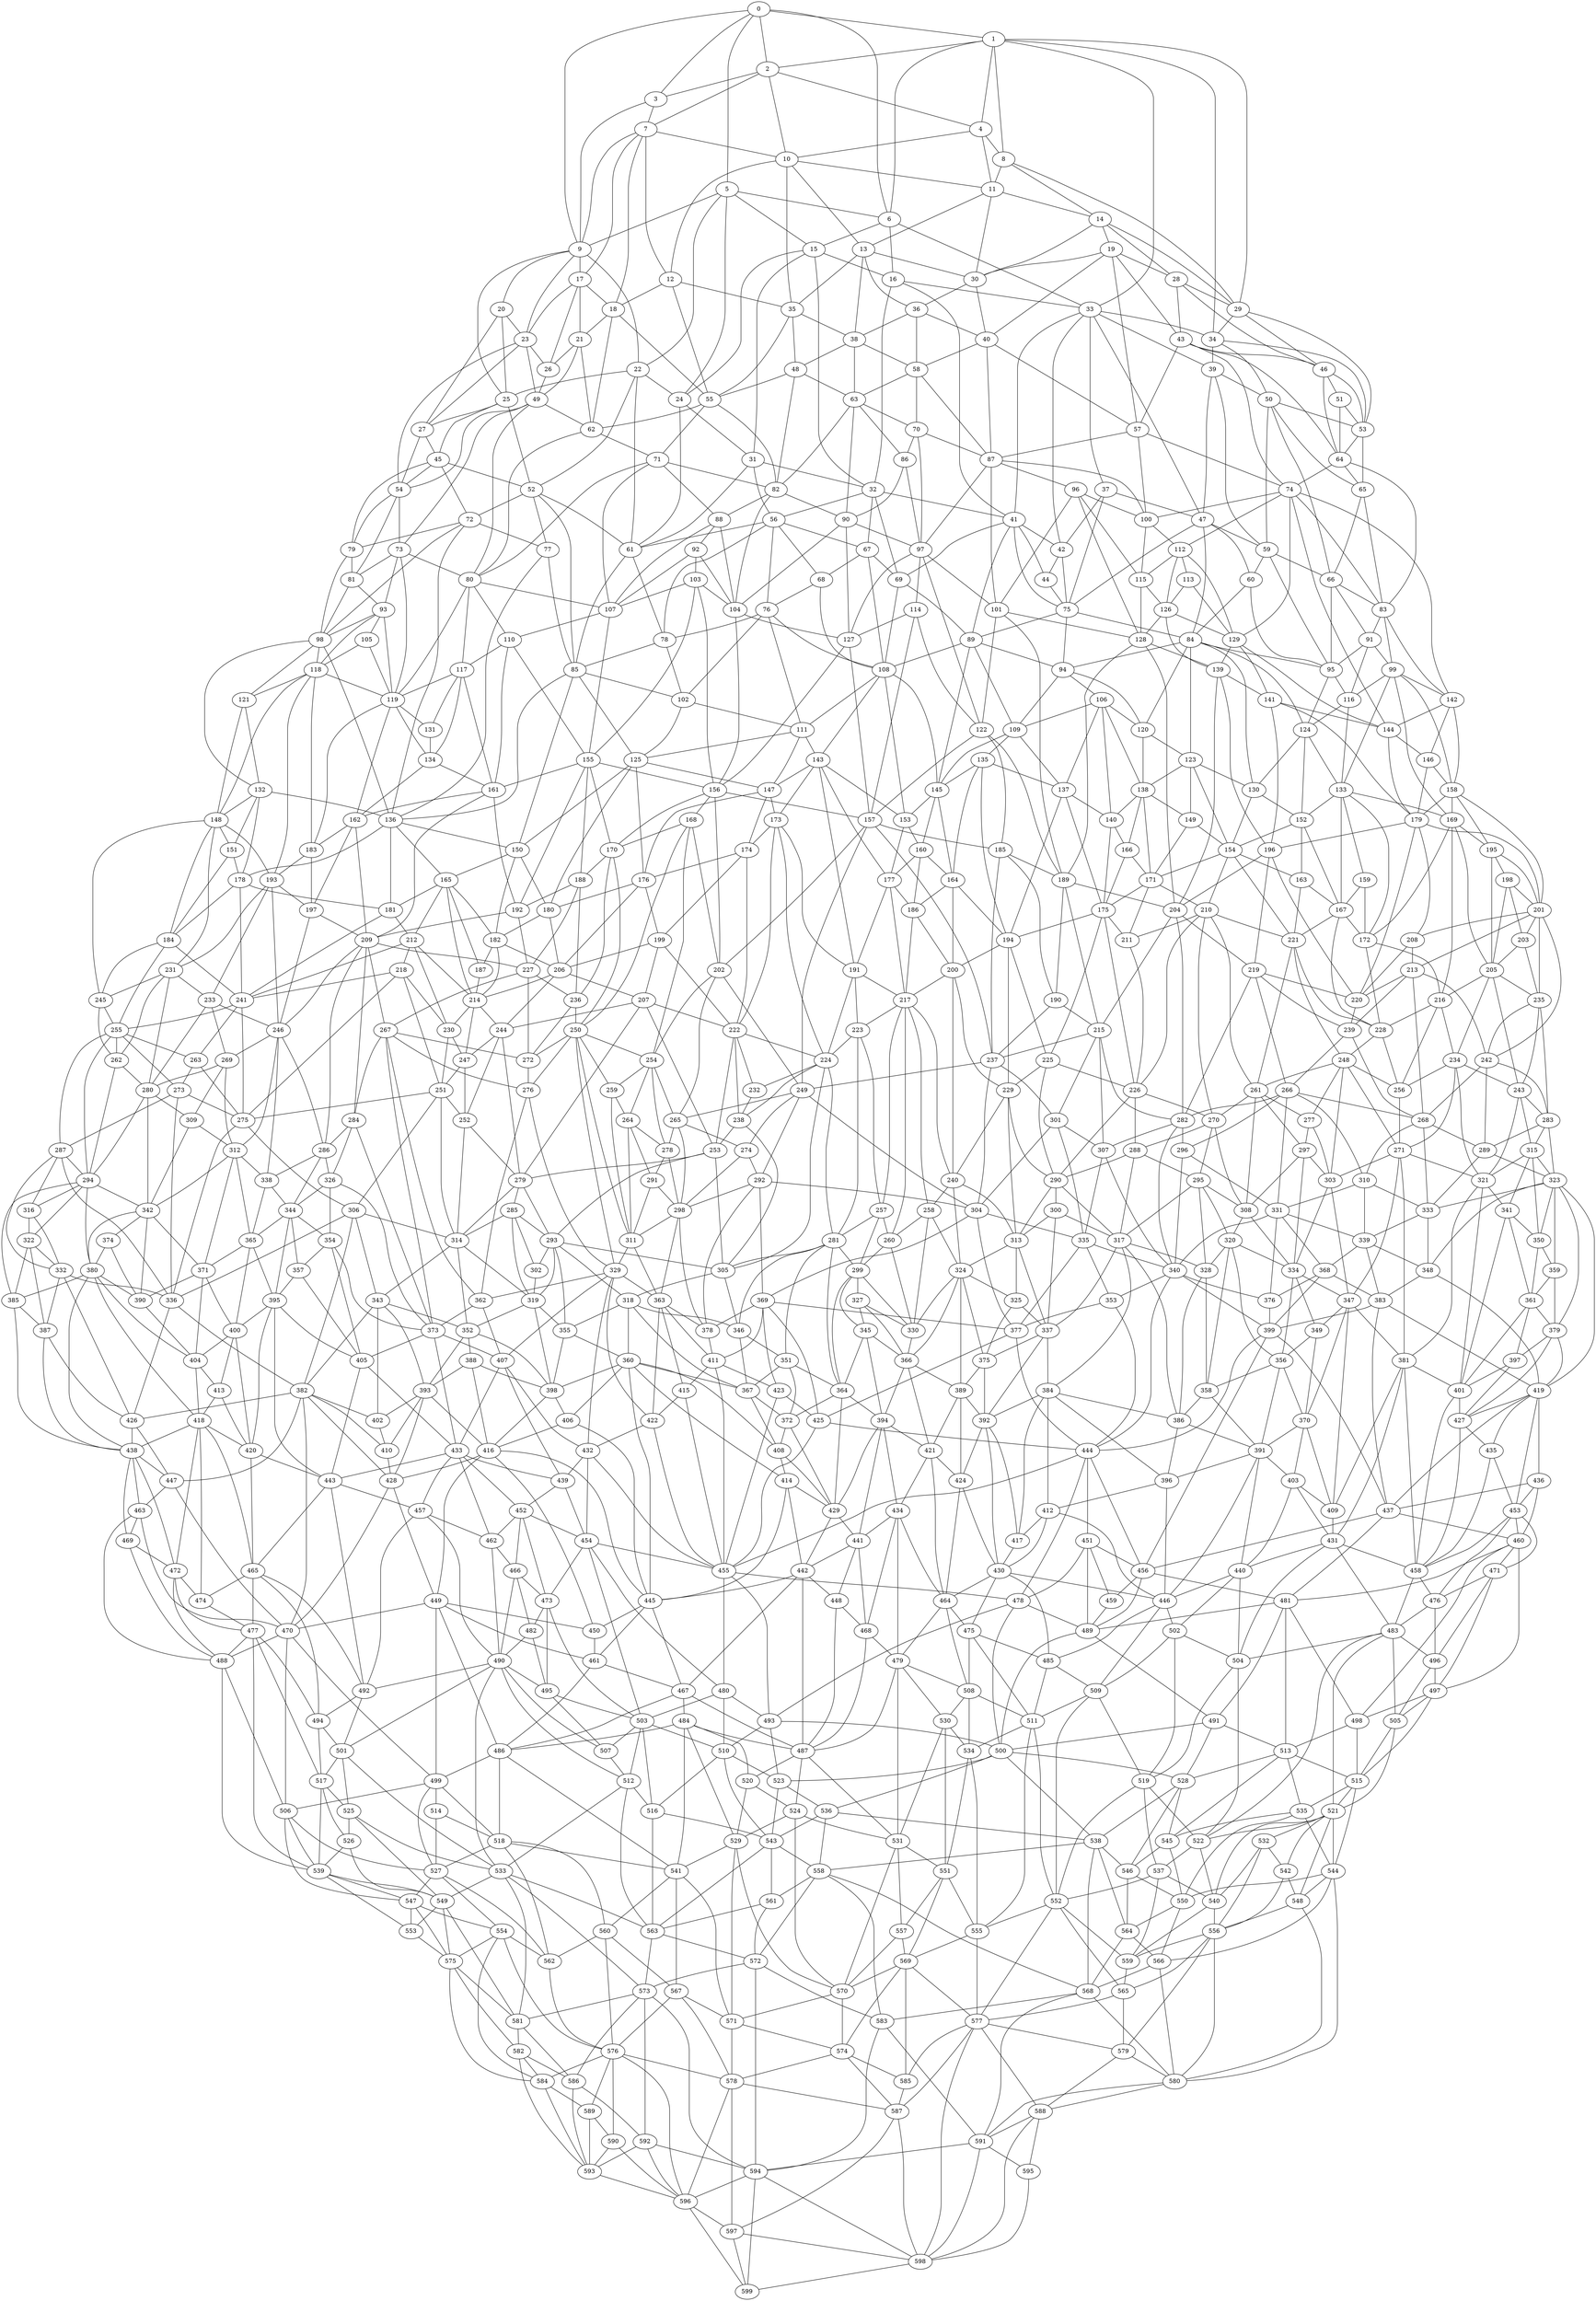 graph g {0;1;2;3;4;5;6;7;8;9;10;11;12;13;14;15;16;17;18;19;20;21;22;23;24;25;26;27;28;29;30;31;32;33;34;35;36;37;38;39;40;41;42;43;44;45;46;47;48;49;50;51;52;53;54;55;56;57;58;59;60;61;62;63;64;65;66;67;68;69;70;71;72;73;74;75;76;77;78;79;80;81;82;83;84;85;86;87;88;89;90;91;92;93;94;95;96;97;98;99;100;101;102;103;104;105;106;107;108;109;110;111;112;113;114;115;116;117;118;119;120;121;122;123;124;125;126;127;128;129;130;131;132;133;134;135;136;137;138;139;140;141;142;143;144;145;146;147;148;149;150;151;152;153;154;155;156;157;158;159;160;161;162;163;164;165;166;167;168;169;170;171;172;173;174;175;176;177;178;179;180;181;182;183;184;185;186;187;188;189;190;191;192;193;194;195;196;197;198;199;200;201;202;203;204;205;206;207;208;209;210;211;212;213;214;215;216;217;218;219;220;221;222;223;224;225;226;227;228;229;230;231;232;233;234;235;236;237;238;239;240;241;242;243;244;245;246;247;248;249;250;251;252;253;254;255;256;257;258;259;260;261;262;263;264;265;266;267;268;269;270;271;272;273;274;275;276;277;278;279;280;281;282;283;284;285;286;287;288;289;290;291;292;293;294;295;296;297;298;299;300;301;302;303;304;305;306;307;308;309;310;311;312;313;314;315;316;317;318;319;320;321;322;323;324;325;326;327;328;329;330;331;332;333;334;335;336;337;338;339;340;341;342;343;344;345;346;347;348;349;350;351;352;353;354;355;356;357;358;359;360;361;362;363;364;365;366;367;368;369;370;371;372;373;374;375;376;377;378;379;380;381;382;383;384;385;386;387;388;389;390;391;392;393;394;395;396;397;398;399;400;401;402;403;404;405;406;407;408;409;410;411;412;413;414;415;416;417;418;419;420;421;422;423;424;425;426;427;428;429;430;431;432;433;434;435;436;437;438;439;440;441;442;443;444;445;446;447;448;449;450;451;452;453;454;455;456;457;458;459;460;461;462;463;464;465;466;467;468;469;470;471;472;473;474;475;476;477;478;479;480;481;482;483;484;485;486;487;488;489;490;491;492;493;494;495;496;497;498;499;500;501;502;503;504;505;506;507;508;509;510;511;512;513;514;515;516;517;518;519;520;521;522;523;524;525;526;527;528;529;530;531;532;533;534;535;536;537;538;539;540;541;542;543;544;545;546;547;548;549;550;551;552;553;554;555;556;557;558;559;560;561;562;563;564;565;566;567;568;569;570;571;572;573;574;575;576;577;578;579;580;581;582;583;584;585;586;587;588;589;590;591;592;593;594;595;596;597;598;599;0 -- 1;0 -- 2;0 -- 3;0 -- 5;0 -- 6;0 -- 9;1 -- 2;1 -- 4;1 -- 6;1 -- 8;1 -- 29;1 -- 33;1 -- 34;2 -- 3;2 -- 4;2 -- 7;2 -- 10;3 -- 7;3 -- 9;4 -- 8;4 -- 10;4 -- 11;5 -- 6;5 -- 9;5 -- 15;5 -- 22;5 -- 24;6 -- 15;6 -- 16;6 -- 33;7 -- 9;7 -- 10;7 -- 12;7 -- 17;7 -- 18;8 -- 11;8 -- 14;8 -- 29;9 -- 17;9 -- 20;9 -- 22;9 -- 23;9 -- 25;10 -- 11;10 -- 12;10 -- 13;10 -- 35;11 -- 13;11 -- 14;11 -- 30;12 -- 18;12 -- 35;12 -- 55;13 -- 30;13 -- 35;13 -- 36;13 -- 38;14 -- 19;14 -- 28;14 -- 29;14 -- 30;15 -- 16;15 -- 24;15 -- 31;15 -- 32;16 -- 32;16 -- 33;16 -- 41;17 -- 18;17 -- 21;17 -- 23;17 -- 26;18 -- 21;18 -- 55;18 -- 62;19 -- 28;19 -- 30;19 -- 40;19 -- 43;19 -- 57;20 -- 23;20 -- 25;20 -- 27;21 -- 26;21 -- 49;21 -- 62;22 -- 24;22 -- 25;22 -- 52;22 -- 61;23 -- 26;23 -- 27;23 -- 49;23 -- 54;24 -- 31;24 -- 61;25 -- 27;25 -- 45;25 -- 52;26 -- 49;27 -- 45;27 -- 54;28 -- 29;28 -- 43;28 -- 46;29 -- 34;29 -- 46;29 -- 53;30 -- 36;30 -- 40;31 -- 32;31 -- 56;31 -- 61;32 -- 41;32 -- 56;32 -- 67;32 -- 69;33 -- 34;33 -- 37;33 -- 39;33 -- 41;33 -- 42;33 -- 47;34 -- 39;34 -- 50;34 -- 53;35 -- 38;35 -- 48;35 -- 55;36 -- 38;36 -- 40;36 -- 58;37 -- 42;37 -- 47;37 -- 75;38 -- 48;38 -- 58;38 -- 63;39 -- 47;39 -- 50;39 -- 59;40 -- 57;40 -- 58;40 -- 87;41 -- 42;41 -- 44;41 -- 69;41 -- 75;41 -- 89;42 -- 44;42 -- 75;43 -- 46;43 -- 57;43 -- 64;43 -- 74;44 -- 75;45 -- 52;45 -- 54;45 -- 72;45 -- 79;46 -- 51;46 -- 53;46 -- 64;47 -- 59;47 -- 60;47 -- 75;47 -- 84;48 -- 55;48 -- 63;48 -- 82;49 -- 54;49 -- 62;49 -- 73;49 -- 80;50 -- 53;50 -- 59;50 -- 65;50 -- 66;51 -- 53;51 -- 64;52 -- 61;52 -- 72;52 -- 77;52 -- 85;53 -- 64;53 -- 65;54 -- 73;54 -- 79;54 -- 81;55 -- 62;55 -- 71;55 -- 82;56 -- 61;56 -- 67;56 -- 68;56 -- 76;56 -- 78;57 -- 74;57 -- 87;57 -- 100;58 -- 63;58 -- 70;58 -- 87;59 -- 60;59 -- 66;59 -- 95;60 -- 84;60 -- 95;61 -- 78;61 -- 85;62 -- 71;62 -- 80;63 -- 70;63 -- 82;63 -- 86;63 -- 90;64 -- 65;64 -- 74;64 -- 83;65 -- 66;65 -- 83;66 -- 83;66 -- 91;66 -- 95;67 -- 68;67 -- 69;67 -- 108;68 -- 76;68 -- 108;69 -- 89;69 -- 108;70 -- 86;70 -- 87;70 -- 97;71 -- 80;71 -- 82;71 -- 88;71 -- 107;72 -- 77;72 -- 79;72 -- 98;72 -- 136;73 -- 80;73 -- 81;73 -- 93;73 -- 119;74 -- 83;74 -- 100;74 -- 112;74 -- 129;74 -- 142;74 -- 144;75 -- 84;75 -- 89;75 -- 94;76 -- 78;76 -- 102;76 -- 108;76 -- 111;77 -- 85;77 -- 136;78 -- 85;78 -- 102;79 -- 81;79 -- 98;80 -- 107;80 -- 110;80 -- 117;80 -- 119;81 -- 93;81 -- 98;82 -- 88;82 -- 90;82 -- 104;83 -- 91;83 -- 99;83 -- 142;84 -- 94;84 -- 95;84 -- 120;84 -- 123;84 -- 124;84 -- 130;85 -- 102;85 -- 125;85 -- 136;85 -- 150;86 -- 90;86 -- 97;87 -- 96;87 -- 97;87 -- 100;87 -- 101;88 -- 92;88 -- 104;88 -- 107;89 -- 94;89 -- 108;89 -- 109;89 -- 145;90 -- 97;90 -- 104;90 -- 127;91 -- 95;91 -- 99;91 -- 116;92 -- 103;92 -- 104;92 -- 107;93 -- 98;93 -- 105;93 -- 118;93 -- 119;94 -- 106;94 -- 109;94 -- 120;95 -- 116;95 -- 124;96 -- 100;96 -- 101;96 -- 115;96 -- 128;97 -- 101;97 -- 114;97 -- 122;97 -- 127;98 -- 118;98 -- 121;98 -- 132;98 -- 136;99 -- 116;99 -- 133;99 -- 142;99 -- 158;99 -- 169;100 -- 112;100 -- 115;101 -- 122;101 -- 128;101 -- 189;102 -- 111;102 -- 125;103 -- 104;103 -- 107;103 -- 155;103 -- 156;104 -- 127;104 -- 156;105 -- 118;105 -- 119;106 -- 109;106 -- 120;106 -- 137;106 -- 138;106 -- 140;107 -- 110;107 -- 155;108 -- 111;108 -- 143;108 -- 145;108 -- 153;109 -- 135;109 -- 137;109 -- 145;110 -- 117;110 -- 155;110 -- 161;111 -- 125;111 -- 143;111 -- 147;112 -- 113;112 -- 115;112 -- 126;112 -- 129;113 -- 126;113 -- 129;114 -- 122;114 -- 127;114 -- 157;115 -- 126;115 -- 128;116 -- 124;116 -- 133;117 -- 119;117 -- 131;117 -- 134;117 -- 161;118 -- 119;118 -- 121;118 -- 148;118 -- 183;118 -- 193;119 -- 131;119 -- 134;119 -- 162;119 -- 183;120 -- 123;120 -- 138;121 -- 132;121 -- 148;122 -- 157;122 -- 185;122 -- 189;123 -- 130;123 -- 138;123 -- 149;123 -- 154;124 -- 130;124 -- 133;124 -- 152;125 -- 147;125 -- 150;125 -- 176;125 -- 180;126 -- 128;126 -- 129;126 -- 139;127 -- 156;127 -- 157;128 -- 139;128 -- 189;128 -- 204;129 -- 139;129 -- 141;129 -- 144;130 -- 152;130 -- 154;131 -- 134;132 -- 136;132 -- 148;132 -- 151;132 -- 178;133 -- 152;133 -- 159;133 -- 167;133 -- 169;133 -- 172;134 -- 161;134 -- 162;135 -- 137;135 -- 145;135 -- 164;135 -- 194;136 -- 150;136 -- 165;136 -- 178;136 -- 181;137 -- 140;137 -- 175;137 -- 194;138 -- 140;138 -- 149;138 -- 166;138 -- 171;139 -- 141;139 -- 196;139 -- 204;140 -- 166;140 -- 175;141 -- 144;141 -- 179;141 -- 196;142 -- 144;142 -- 146;142 -- 158;143 -- 147;143 -- 153;143 -- 173;143 -- 177;143 -- 191;144 -- 146;144 -- 179;145 -- 153;145 -- 160;145 -- 164;146 -- 158;146 -- 179;147 -- 173;147 -- 174;147 -- 176;148 -- 151;148 -- 184;148 -- 193;148 -- 231;148 -- 245;149 -- 154;149 -- 171;150 -- 165;150 -- 180;150 -- 182;151 -- 178;151 -- 184;152 -- 154;152 -- 163;152 -- 167;153 -- 160;153 -- 177;154 -- 163;154 -- 171;154 -- 210;154 -- 221;155 -- 156;155 -- 161;155 -- 170;155 -- 188;155 -- 192;156 -- 157;156 -- 168;156 -- 170;156 -- 202;157 -- 185;157 -- 202;157 -- 237;157 -- 249;158 -- 169;158 -- 179;158 -- 195;158 -- 201;159 -- 167;159 -- 172;160 -- 164;160 -- 177;160 -- 186;161 -- 162;161 -- 192;161 -- 209;162 -- 183;162 -- 197;162 -- 209;163 -- 167;163 -- 221;164 -- 186;164 -- 194;164 -- 200;165 -- 181;165 -- 182;165 -- 187;165 -- 212;165 -- 214;166 -- 171;166 -- 175;167 -- 172;167 -- 221;167 -- 228;168 -- 170;168 -- 202;168 -- 250;168 -- 254;169 -- 172;169 -- 195;169 -- 205;169 -- 216;170 -- 188;170 -- 236;170 -- 250;171 -- 175;171 -- 210;171 -- 211;172 -- 216;172 -- 228;173 -- 174;173 -- 191;173 -- 222;173 -- 224;174 -- 176;174 -- 199;174 -- 222;175 -- 194;175 -- 211;175 -- 225;175 -- 226;176 -- 180;176 -- 199;176 -- 206;177 -- 186;177 -- 191;177 -- 217;178 -- 181;178 -- 184;178 -- 241;179 -- 196;179 -- 201;179 -- 208;179 -- 220;180 -- 182;180 -- 206;181 -- 212;181 -- 241;182 -- 187;182 -- 206;182 -- 214;183 -- 193;183 -- 197;184 -- 241;184 -- 245;184 -- 255;185 -- 189;185 -- 190;185 -- 237;186 -- 200;186 -- 217;187 -- 214;188 -- 192;188 -- 227;188 -- 236;189 -- 190;189 -- 204;189 -- 215;190 -- 215;190 -- 237;191 -- 217;191 -- 223;191 -- 224;192 -- 209;192 -- 227;193 -- 197;193 -- 231;193 -- 233;193 -- 246;194 -- 200;194 -- 225;194 -- 229;195 -- 198;195 -- 201;195 -- 205;196 -- 204;196 -- 219;196 -- 220;197 -- 209;197 -- 246;198 -- 201;198 -- 203;198 -- 205;199 -- 206;199 -- 207;199 -- 222;200 -- 217;200 -- 229;200 -- 240;201 -- 203;201 -- 208;201 -- 213;201 -- 235;201 -- 242;202 -- 249;202 -- 254;202 -- 265;203 -- 205;203 -- 235;204 -- 215;204 -- 219;204 -- 282;205 -- 216;205 -- 234;205 -- 235;205 -- 243;206 -- 207;206 -- 214;206 -- 244;207 -- 222;207 -- 244;207 -- 253;207 -- 279;208 -- 213;208 -- 220;209 -- 227;209 -- 246;209 -- 267;209 -- 284;209 -- 286;210 -- 211;210 -- 221;210 -- 226;210 -- 261;210 -- 270;211 -- 226;212 -- 214;212 -- 218;212 -- 230;212 -- 241;213 -- 220;213 -- 239;213 -- 242;213 -- 268;214 -- 230;214 -- 244;214 -- 247;215 -- 237;215 -- 282;215 -- 301;215 -- 307;216 -- 228;216 -- 234;216 -- 256;217 -- 223;217 -- 240;217 -- 257;217 -- 258;217 -- 260;218 -- 230;218 -- 241;218 -- 251;218 -- 275;219 -- 220;219 -- 239;219 -- 266;219 -- 282;220 -- 239;221 -- 228;221 -- 248;221 -- 261;222 -- 224;222 -- 232;222 -- 238;222 -- 253;223 -- 224;223 -- 257;223 -- 281;224 -- 232;224 -- 238;224 -- 281;224 -- 305;225 -- 226;225 -- 229;225 -- 290;226 -- 270;226 -- 288;226 -- 290;227 -- 236;227 -- 267;227 -- 272;228 -- 248;228 -- 256;229 -- 240;229 -- 290;229 -- 313;230 -- 247;230 -- 251;231 -- 233;231 -- 245;231 -- 262;231 -- 280;232 -- 238;233 -- 246;233 -- 269;233 -- 280;234 -- 243;234 -- 256;234 -- 271;234 -- 321;235 -- 242;235 -- 243;235 -- 283;236 -- 250;236 -- 272;237 -- 249;237 -- 301;237 -- 304;238 -- 253;238 -- 305;239 -- 266;239 -- 268;240 -- 258;240 -- 313;240 -- 324;241 -- 255;241 -- 263;241 -- 275;242 -- 268;242 -- 283;242 -- 289;243 -- 283;243 -- 315;243 -- 321;244 -- 247;244 -- 252;244 -- 279;245 -- 255;245 -- 262;246 -- 269;246 -- 286;246 -- 312;246 -- 338;247 -- 251;247 -- 252;248 -- 256;248 -- 261;248 -- 271;248 -- 277;248 -- 303;249 -- 265;249 -- 274;249 -- 292;249 -- 304;250 -- 254;250 -- 259;250 -- 272;250 -- 276;250 -- 311;250 -- 329;251 -- 252;251 -- 275;251 -- 306;251 -- 314;252 -- 279;252 -- 314;253 -- 279;253 -- 293;253 -- 305;254 -- 259;254 -- 264;254 -- 265;254 -- 278;255 -- 262;255 -- 263;255 -- 273;255 -- 287;255 -- 294;256 -- 271;257 -- 260;257 -- 281;257 -- 299;258 -- 260;258 -- 324;258 -- 330;259 -- 264;259 -- 311;260 -- 299;260 -- 330;261 -- 270;261 -- 277;261 -- 297;261 -- 308;262 -- 280;262 -- 294;263 -- 273;263 -- 275;264 -- 278;264 -- 291;264 -- 311;265 -- 274;265 -- 278;265 -- 298;266 -- 268;266 -- 282;266 -- 296;266 -- 310;266 -- 331;267 -- 272;267 -- 276;267 -- 284;267 -- 362;267 -- 373;268 -- 289;268 -- 310;268 -- 333;269 -- 280;269 -- 309;269 -- 312;270 -- 288;270 -- 295;270 -- 308;271 -- 303;271 -- 321;271 -- 347;271 -- 381;272 -- 276;273 -- 275;273 -- 287;273 -- 336;274 -- 292;274 -- 298;275 -- 306;275 -- 336;276 -- 329;276 -- 362;277 -- 297;277 -- 303;278 -- 291;278 -- 298;279 -- 285;279 -- 293;279 -- 314;280 -- 294;280 -- 309;280 -- 342;281 -- 299;281 -- 305;281 -- 346;281 -- 351;281 -- 364;282 -- 296;282 -- 307;282 -- 340;283 -- 289;283 -- 315;283 -- 323;284 -- 286;284 -- 326;284 -- 373;285 -- 293;285 -- 302;285 -- 314;285 -- 319;286 -- 326;286 -- 338;286 -- 344;287 -- 294;287 -- 316;287 -- 332;287 -- 336;288 -- 290;288 -- 295;288 -- 317;289 -- 323;289 -- 333;290 -- 300;290 -- 313;290 -- 317;291 -- 298;291 -- 311;292 -- 298;292 -- 304;292 -- 369;292 -- 378;293 -- 302;293 -- 305;293 -- 318;293 -- 319;293 -- 355;294 -- 316;294 -- 322;294 -- 342;294 -- 380;294 -- 385;295 -- 308;295 -- 317;295 -- 320;295 -- 328;296 -- 331;296 -- 340;297 -- 303;297 -- 308;297 -- 334;298 -- 311;298 -- 363;298 -- 378;299 -- 327;299 -- 330;299 -- 345;299 -- 364;300 -- 313;300 -- 317;300 -- 337;301 -- 304;301 -- 307;301 -- 335;302 -- 319;303 -- 334;303 -- 347;304 -- 335;304 -- 369;304 -- 377;305 -- 318;305 -- 346;306 -- 314;306 -- 336;306 -- 343;306 -- 382;307 -- 335;307 -- 340;308 -- 320;308 -- 334;309 -- 312;309 -- 342;310 -- 331;310 -- 333;310 -- 339;311 -- 329;311 -- 363;312 -- 338;312 -- 342;312 -- 365;312 -- 371;313 -- 324;313 -- 325;313 -- 337;314 -- 319;314 -- 343;314 -- 352;315 -- 321;315 -- 323;315 -- 341;315 -- 350;316 -- 322;316 -- 332;317 -- 328;317 -- 337;317 -- 384;317 -- 386;318 -- 346;318 -- 355;318 -- 360;318 -- 367;319 -- 352;319 -- 355;319 -- 398;320 -- 328;320 -- 334;320 -- 356;320 -- 358;321 -- 341;321 -- 381;321 -- 401;322 -- 332;322 -- 385;322 -- 387;323 -- 333;323 -- 348;323 -- 350;323 -- 359;323 -- 379;323 -- 419;324 -- 325;324 -- 330;324 -- 366;324 -- 375;324 -- 389;325 -- 337;325 -- 375;326 -- 344;326 -- 354;326 -- 373;327 -- 330;327 -- 345;327 -- 366;328 -- 358;328 -- 386;329 -- 362;329 -- 363;329 -- 407;329 -- 422;329 -- 432;330 -- 366;331 -- 339;331 -- 340;331 -- 368;331 -- 376;332 -- 336;332 -- 387;332 -- 426;333 -- 339;333 -- 348;334 -- 347;334 -- 349;334 -- 356;335 -- 340;335 -- 353;335 -- 377;336 -- 382;336 -- 426;337 -- 375;337 -- 384;337 -- 392;338 -- 344;338 -- 365;339 -- 348;339 -- 368;339 -- 383;340 -- 353;340 -- 376;340 -- 399;340 -- 444;341 -- 350;341 -- 361;341 -- 401;342 -- 371;342 -- 374;342 -- 380;342 -- 390;343 -- 352;343 -- 382;343 -- 393;343 -- 402;344 -- 354;344 -- 357;344 -- 365;344 -- 395;345 -- 364;345 -- 366;345 -- 394;346 -- 351;346 -- 367;347 -- 349;347 -- 370;347 -- 381;347 -- 409;348 -- 383;348 -- 419;349 -- 356;349 -- 370;350 -- 359;350 -- 361;351 -- 364;351 -- 367;351 -- 372;352 -- 388;352 -- 393;352 -- 398;353 -- 377;353 -- 444;354 -- 357;354 -- 373;354 -- 405;355 -- 360;355 -- 398;356 -- 358;356 -- 370;356 -- 391;357 -- 395;357 -- 405;358 -- 386;358 -- 391;359 -- 361;359 -- 379;360 -- 367;360 -- 398;360 -- 406;360 -- 408;360 -- 414;360 -- 445;361 -- 379;361 -- 397;361 -- 401;362 -- 373;362 -- 407;363 -- 378;363 -- 411;363 -- 415;363 -- 422;364 -- 372;364 -- 394;364 -- 429;365 -- 371;365 -- 395;365 -- 400;366 -- 389;366 -- 394;366 -- 421;367 -- 372;367 -- 408;368 -- 376;368 -- 383;368 -- 399;369 -- 377;369 -- 378;369 -- 411;369 -- 423;369 -- 425;370 -- 391;370 -- 403;370 -- 409;371 -- 390;371 -- 400;371 -- 404;372 -- 408;372 -- 429;373 -- 405;373 -- 407;373 -- 433;374 -- 380;374 -- 390;375 -- 389;375 -- 392;376 -- 399;377 -- 425;377 -- 444;378 -- 411;379 -- 397;379 -- 419;379 -- 427;380 -- 385;380 -- 390;380 -- 404;380 -- 418;380 -- 438;381 -- 401;381 -- 409;381 -- 431;381 -- 458;382 -- 402;382 -- 410;382 -- 426;382 -- 428;382 -- 447;382 -- 470;383 -- 399;383 -- 419;383 -- 437;384 -- 386;384 -- 392;384 -- 396;384 -- 412;384 -- 417;385 -- 387;385 -- 438;386 -- 391;386 -- 396;387 -- 426;387 -- 438;388 -- 393;388 -- 398;388 -- 416;389 -- 392;389 -- 421;389 -- 424;390 -- 404;391 -- 396;391 -- 403;391 -- 440;391 -- 446;392 -- 417;392 -- 424;392 -- 430;393 -- 402;393 -- 410;393 -- 416;393 -- 428;394 -- 421;394 -- 429;394 -- 434;394 -- 441;395 -- 400;395 -- 405;395 -- 420;395 -- 443;396 -- 412;396 -- 446;397 -- 401;397 -- 427;398 -- 406;398 -- 416;399 -- 437;399 -- 444;399 -- 456;400 -- 404;400 -- 413;400 -- 420;401 -- 427;401 -- 458;402 -- 410;403 -- 409;403 -- 431;403 -- 440;404 -- 413;404 -- 418;405 -- 433;405 -- 443;406 -- 416;406 -- 445;407 -- 432;407 -- 433;407 -- 439;408 -- 414;408 -- 429;409 -- 431;410 -- 428;411 -- 415;411 -- 423;411 -- 455;412 -- 417;412 -- 430;412 -- 446;413 -- 418;413 -- 420;414 -- 429;414 -- 442;414 -- 445;415 -- 422;415 -- 455;416 -- 428;416 -- 445;416 -- 449;416 -- 450;417 -- 430;418 -- 420;418 -- 438;418 -- 465;418 -- 472;418 -- 474;419 -- 427;419 -- 435;419 -- 436;419 -- 437;419 -- 453;420 -- 443;420 -- 465;421 -- 424;421 -- 434;421 -- 464;422 -- 432;422 -- 455;423 -- 425;423 -- 455;424 -- 430;424 -- 464;425 -- 444;425 -- 455;426 -- 438;426 -- 447;427 -- 435;427 -- 458;428 -- 449;428 -- 470;429 -- 441;429 -- 442;430 -- 446;430 -- 464;430 -- 475;430 -- 485;431 -- 440;431 -- 458;431 -- 483;431 -- 504;432 -- 439;432 -- 454;432 -- 455;433 -- 439;433 -- 443;433 -- 452;433 -- 457;433 -- 462;434 -- 441;434 -- 464;434 -- 468;434 -- 479;435 -- 453;435 -- 458;436 -- 437;436 -- 453;436 -- 460;437 -- 456;437 -- 460;437 -- 481;438 -- 447;438 -- 463;438 -- 469;438 -- 472;439 -- 452;439 -- 454;440 -- 446;440 -- 502;440 -- 504;441 -- 442;441 -- 448;441 -- 468;442 -- 445;442 -- 448;442 -- 467;442 -- 487;443 -- 457;443 -- 465;443 -- 492;444 -- 451;444 -- 455;444 -- 456;444 -- 478;445 -- 450;445 -- 461;445 -- 467;446 -- 485;446 -- 502;446 -- 509;447 -- 463;447 -- 470;448 -- 468;448 -- 487;449 -- 450;449 -- 461;449 -- 470;449 -- 486;449 -- 499;450 -- 461;451 -- 456;451 -- 459;451 -- 478;451 -- 489;452 -- 454;452 -- 462;452 -- 466;452 -- 473;453 -- 458;453 -- 460;453 -- 471;453 -- 476;454 -- 455;454 -- 473;454 -- 480;454 -- 503;455 -- 478;455 -- 480;455 -- 493;456 -- 459;456 -- 481;456 -- 489;457 -- 462;457 -- 490;457 -- 492;458 -- 476;458 -- 483;459 -- 489;460 -- 471;460 -- 481;460 -- 497;460 -- 498;461 -- 467;461 -- 486;462 -- 466;462 -- 490;463 -- 469;463 -- 470;463 -- 488;464 -- 475;464 -- 479;464 -- 508;465 -- 474;465 -- 477;465 -- 492;465 -- 494;466 -- 473;466 -- 482;466 -- 490;467 -- 484;467 -- 486;467 -- 487;468 -- 479;468 -- 487;469 -- 472;469 -- 488;470 -- 488;470 -- 499;470 -- 506;471 -- 476;471 -- 496;471 -- 497;472 -- 474;472 -- 477;472 -- 488;473 -- 482;473 -- 495;473 -- 503;474 -- 477;475 -- 485;475 -- 508;475 -- 511;476 -- 483;476 -- 496;477 -- 488;477 -- 494;477 -- 517;477 -- 539;478 -- 489;478 -- 493;478 -- 500;479 -- 487;479 -- 508;479 -- 530;479 -- 531;480 -- 493;480 -- 503;480 -- 510;481 -- 489;481 -- 491;481 -- 498;481 -- 513;482 -- 490;482 -- 495;483 -- 496;483 -- 504;483 -- 505;483 -- 521;483 -- 522;484 -- 486;484 -- 487;484 -- 520;484 -- 529;484 -- 541;485 -- 509;485 -- 511;486 -- 499;486 -- 518;486 -- 541;487 -- 520;487 -- 524;487 -- 531;488 -- 506;488 -- 539;489 -- 491;489 -- 500;490 -- 492;490 -- 495;490 -- 501;490 -- 507;490 -- 512;490 -- 533;491 -- 500;491 -- 513;491 -- 528;492 -- 494;492 -- 501;493 -- 500;493 -- 510;493 -- 523;494 -- 501;494 -- 517;495 -- 503;495 -- 507;496 -- 497;496 -- 505;497 -- 498;497 -- 505;497 -- 515;498 -- 513;498 -- 515;499 -- 506;499 -- 514;499 -- 518;499 -- 527;500 -- 523;500 -- 528;500 -- 536;500 -- 538;501 -- 517;501 -- 525;501 -- 533;502 -- 504;502 -- 509;502 -- 519;503 -- 507;503 -- 510;503 -- 512;503 -- 516;504 -- 519;504 -- 522;505 -- 515;505 -- 521;506 -- 527;506 -- 539;506 -- 547;507 -- 512;508 -- 511;508 -- 530;508 -- 534;509 -- 511;509 -- 519;509 -- 552;510 -- 516;510 -- 523;510 -- 543;511 -- 534;511 -- 552;511 -- 555;512 -- 516;512 -- 533;512 -- 563;513 -- 515;513 -- 528;513 -- 535;513 -- 545;514 -- 518;514 -- 527;515 -- 521;515 -- 535;515 -- 544;516 -- 543;516 -- 563;517 -- 525;517 -- 526;517 -- 539;518 -- 527;518 -- 541;518 -- 560;518 -- 562;519 -- 522;519 -- 537;519 -- 552;520 -- 524;520 -- 529;521 -- 522;521 -- 532;521 -- 540;521 -- 542;521 -- 544;521 -- 548;522 -- 537;522 -- 540;523 -- 536;523 -- 543;524 -- 529;524 -- 531;524 -- 570;525 -- 526;525 -- 533;525 -- 549;526 -- 539;526 -- 549;527 -- 547;527 -- 554;527 -- 562;528 -- 538;528 -- 545;528 -- 546;529 -- 541;529 -- 570;529 -- 571;530 -- 531;530 -- 534;530 -- 551;531 -- 551;531 -- 557;531 -- 570;532 -- 540;532 -- 542;532 -- 556;533 -- 549;533 -- 563;533 -- 573;533 -- 581;534 -- 551;534 -- 555;535 -- 544;535 -- 545;535 -- 550;536 -- 538;536 -- 543;536 -- 558;537 -- 540;537 -- 552;537 -- 559;538 -- 546;538 -- 558;538 -- 564;538 -- 568;539 -- 547;539 -- 549;539 -- 553;540 -- 556;540 -- 559;541 -- 560;541 -- 567;541 -- 571;542 -- 548;542 -- 556;543 -- 558;543 -- 561;543 -- 563;544 -- 548;544 -- 550;544 -- 566;544 -- 580;545 -- 546;545 -- 550;546 -- 550;546 -- 564;547 -- 553;547 -- 554;547 -- 575;548 -- 556;548 -- 580;549 -- 553;549 -- 575;549 -- 581;550 -- 564;550 -- 566;551 -- 555;551 -- 557;551 -- 569;552 -- 555;552 -- 559;552 -- 565;552 -- 577;553 -- 575;554 -- 562;554 -- 575;554 -- 576;554 -- 584;555 -- 569;555 -- 577;556 -- 559;556 -- 565;556 -- 579;556 -- 580;557 -- 569;557 -- 570;558 -- 561;558 -- 568;558 -- 572;558 -- 583;559 -- 565;560 -- 562;560 -- 567;560 -- 576;561 -- 563;561 -- 572;562 -- 576;563 -- 572;563 -- 573;564 -- 566;564 -- 568;565 -- 577;565 -- 579;566 -- 568;566 -- 580;567 -- 571;567 -- 576;567 -- 578;568 -- 580;568 -- 583;568 -- 591;569 -- 570;569 -- 574;569 -- 577;569 -- 585;570 -- 571;570 -- 574;571 -- 574;571 -- 578;572 -- 573;572 -- 583;572 -- 594;573 -- 581;573 -- 586;573 -- 592;573 -- 594;574 -- 578;574 -- 585;574 -- 587;575 -- 581;575 -- 582;575 -- 584;576 -- 578;576 -- 584;576 -- 589;576 -- 590;576 -- 596;577 -- 579;577 -- 585;577 -- 587;577 -- 588;577 -- 598;578 -- 587;578 -- 596;578 -- 597;579 -- 580;579 -- 588;580 -- 588;580 -- 591;581 -- 582;581 -- 586;582 -- 584;582 -- 586;582 -- 593;583 -- 591;583 -- 594;584 -- 589;584 -- 593;585 -- 587;586 -- 592;586 -- 593;587 -- 597;587 -- 598;588 -- 591;588 -- 595;588 -- 598;589 -- 590;589 -- 593;590 -- 593;590 -- 596;591 -- 594;591 -- 595;591 -- 598;592 -- 593;592 -- 594;592 -- 596;593 -- 596;594 -- 596;594 -- 598;594 -- 599;595 -- 598;596 -- 597;596 -- 599;597 -- 598;597 -- 599;598 -- 599;}